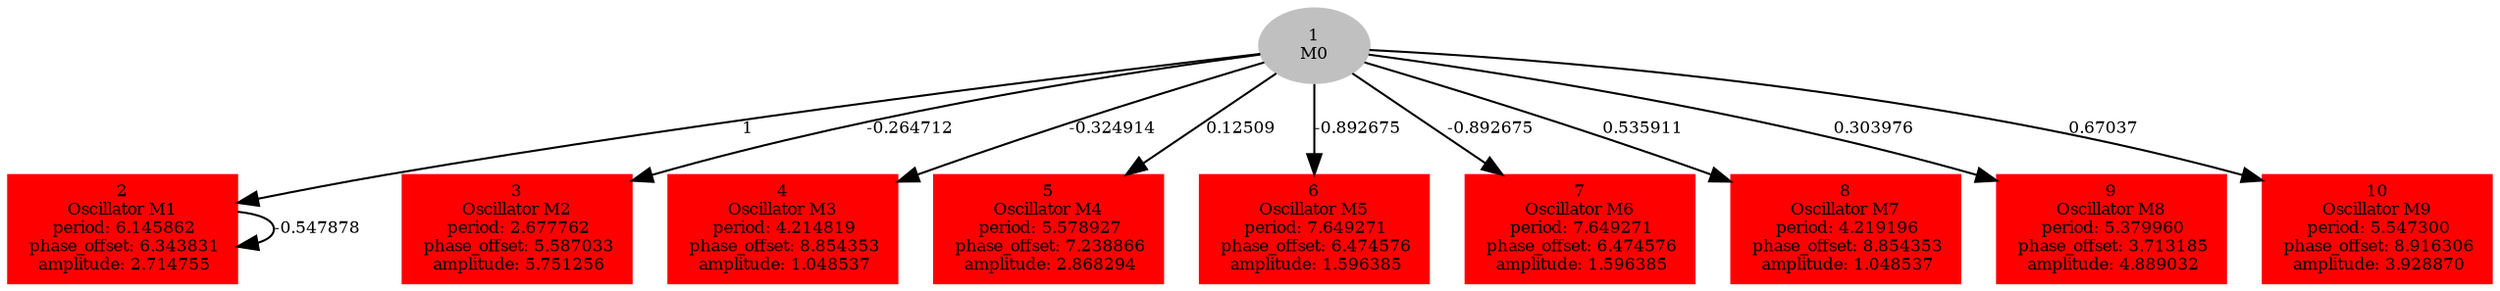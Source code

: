  digraph g{ forcelabels=true;
1[label=<1<BR/>M0>,color="grey",style=filled,fontsize=8];
2 [label=<2<BR />Oscillator M1<BR /> period: 6.145862<BR /> phase_offset: 6.343831<BR /> amplitude: 2.714755>, shape=box,color=red,style=filled,fontsize=8];3 [label=<3<BR />Oscillator M2<BR /> period: 2.677762<BR /> phase_offset: 5.587033<BR /> amplitude: 5.751256>, shape=box,color=red,style=filled,fontsize=8];4 [label=<4<BR />Oscillator M3<BR /> period: 4.214819<BR /> phase_offset: 8.854353<BR /> amplitude: 1.048537>, shape=box,color=red,style=filled,fontsize=8];5 [label=<5<BR />Oscillator M4<BR /> period: 5.578927<BR /> phase_offset: 7.238866<BR /> amplitude: 2.868294>, shape=box,color=red,style=filled,fontsize=8];6 [label=<6<BR />Oscillator M5<BR /> period: 7.649271<BR /> phase_offset: 6.474576<BR /> amplitude: 1.596385>, shape=box,color=red,style=filled,fontsize=8];7 [label=<7<BR />Oscillator M6<BR /> period: 7.649271<BR /> phase_offset: 6.474576<BR /> amplitude: 1.596385>, shape=box,color=red,style=filled,fontsize=8];8 [label=<8<BR />Oscillator M7<BR /> period: 4.219196<BR /> phase_offset: 8.854353<BR /> amplitude: 1.048537>, shape=box,color=red,style=filled,fontsize=8];9 [label=<9<BR />Oscillator M8<BR /> period: 5.379960<BR /> phase_offset: 3.713185<BR /> amplitude: 4.889032>, shape=box,color=red,style=filled,fontsize=8];10 [label=<10<BR />Oscillator M9<BR /> period: 5.547300<BR /> phase_offset: 8.916306<BR /> amplitude: 3.928870>, shape=box,color=red,style=filled,fontsize=8];1 -> 2[label="1 ",fontsize="8"];
1 -> 3[label="-0.264712 ",fontsize="8"];
1 -> 4[label="-0.324914 ",fontsize="8"];
1 -> 5[label="0.12509 ",fontsize="8"];
1 -> 6[label="-0.892675 ",fontsize="8"];
1 -> 7[label="-0.892675 ",fontsize="8"];
1 -> 8[label="0.535911 ",fontsize="8"];
1 -> 9[label="0.303976 ",fontsize="8"];
1 -> 10[label="0.67037 ",fontsize="8"];
2 -> 2[label="-0.547878 ",fontsize="8"];
 }

